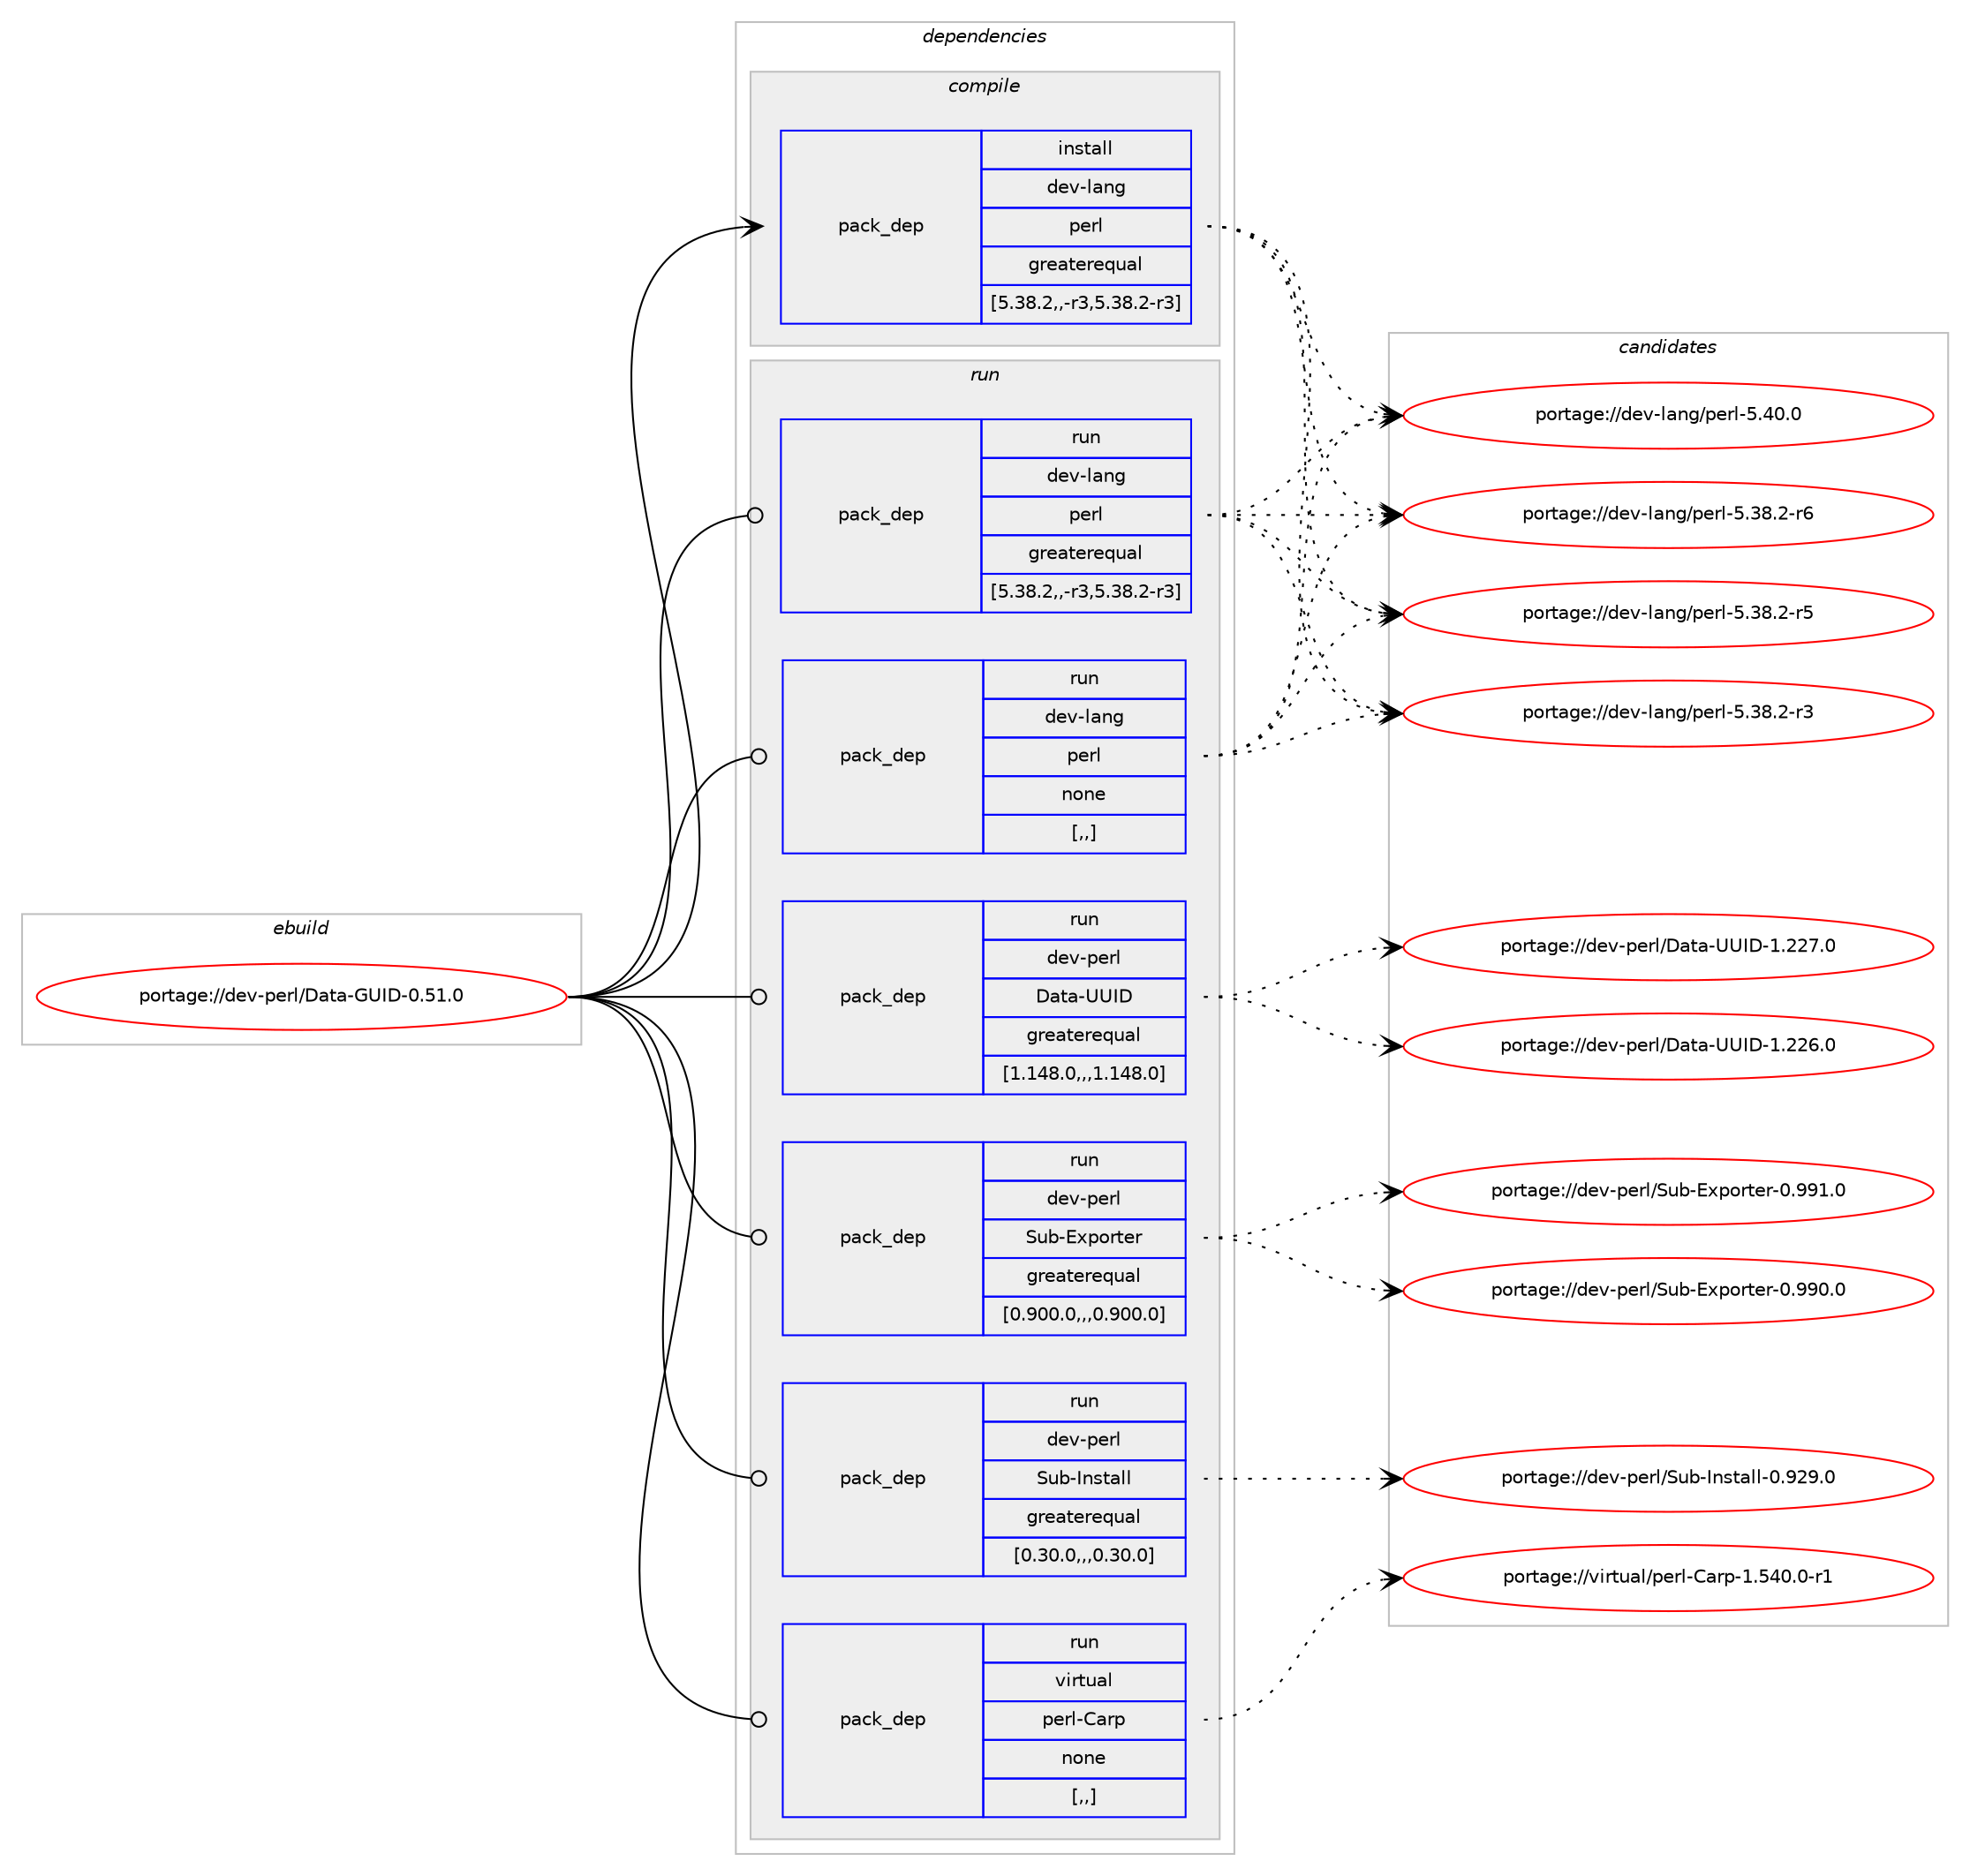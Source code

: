digraph prolog {

# *************
# Graph options
# *************

newrank=true;
concentrate=true;
compound=true;
graph [rankdir=LR,fontname=Helvetica,fontsize=10,ranksep=1.5];#, ranksep=2.5, nodesep=0.2];
edge  [arrowhead=vee];
node  [fontname=Helvetica,fontsize=10];

# **********
# The ebuild
# **********

subgraph cluster_leftcol {
color=gray;
label=<<i>ebuild</i>>;
id [label="portage://dev-perl/Data-GUID-0.51.0", color=red, width=4, href="../dev-perl/Data-GUID-0.51.0.svg"];
}

# ****************
# The dependencies
# ****************

subgraph cluster_midcol {
color=gray;
label=<<i>dependencies</i>>;
subgraph cluster_compile {
fillcolor="#eeeeee";
style=filled;
label=<<i>compile</i>>;
subgraph pack97408 {
dependency128476 [label=<<TABLE BORDER="0" CELLBORDER="1" CELLSPACING="0" CELLPADDING="4" WIDTH="220"><TR><TD ROWSPAN="6" CELLPADDING="30">pack_dep</TD></TR><TR><TD WIDTH="110">install</TD></TR><TR><TD>dev-lang</TD></TR><TR><TD>perl</TD></TR><TR><TD>greaterequal</TD></TR><TR><TD>[5.38.2,,-r3,5.38.2-r3]</TD></TR></TABLE>>, shape=none, color=blue];
}
id:e -> dependency128476:w [weight=20,style="solid",arrowhead="vee"];
}
subgraph cluster_compileandrun {
fillcolor="#eeeeee";
style=filled;
label=<<i>compile and run</i>>;
}
subgraph cluster_run {
fillcolor="#eeeeee";
style=filled;
label=<<i>run</i>>;
subgraph pack97409 {
dependency128477 [label=<<TABLE BORDER="0" CELLBORDER="1" CELLSPACING="0" CELLPADDING="4" WIDTH="220"><TR><TD ROWSPAN="6" CELLPADDING="30">pack_dep</TD></TR><TR><TD WIDTH="110">run</TD></TR><TR><TD>dev-lang</TD></TR><TR><TD>perl</TD></TR><TR><TD>greaterequal</TD></TR><TR><TD>[5.38.2,,-r3,5.38.2-r3]</TD></TR></TABLE>>, shape=none, color=blue];
}
id:e -> dependency128477:w [weight=20,style="solid",arrowhead="odot"];
subgraph pack97410 {
dependency128478 [label=<<TABLE BORDER="0" CELLBORDER="1" CELLSPACING="0" CELLPADDING="4" WIDTH="220"><TR><TD ROWSPAN="6" CELLPADDING="30">pack_dep</TD></TR><TR><TD WIDTH="110">run</TD></TR><TR><TD>dev-lang</TD></TR><TR><TD>perl</TD></TR><TR><TD>none</TD></TR><TR><TD>[,,]</TD></TR></TABLE>>, shape=none, color=blue];
}
id:e -> dependency128478:w [weight=20,style="solid",arrowhead="odot"];
subgraph pack97411 {
dependency128479 [label=<<TABLE BORDER="0" CELLBORDER="1" CELLSPACING="0" CELLPADDING="4" WIDTH="220"><TR><TD ROWSPAN="6" CELLPADDING="30">pack_dep</TD></TR><TR><TD WIDTH="110">run</TD></TR><TR><TD>dev-perl</TD></TR><TR><TD>Data-UUID</TD></TR><TR><TD>greaterequal</TD></TR><TR><TD>[1.148.0,,,1.148.0]</TD></TR></TABLE>>, shape=none, color=blue];
}
id:e -> dependency128479:w [weight=20,style="solid",arrowhead="odot"];
subgraph pack97412 {
dependency128480 [label=<<TABLE BORDER="0" CELLBORDER="1" CELLSPACING="0" CELLPADDING="4" WIDTH="220"><TR><TD ROWSPAN="6" CELLPADDING="30">pack_dep</TD></TR><TR><TD WIDTH="110">run</TD></TR><TR><TD>dev-perl</TD></TR><TR><TD>Sub-Exporter</TD></TR><TR><TD>greaterequal</TD></TR><TR><TD>[0.900.0,,,0.900.0]</TD></TR></TABLE>>, shape=none, color=blue];
}
id:e -> dependency128480:w [weight=20,style="solid",arrowhead="odot"];
subgraph pack97413 {
dependency128481 [label=<<TABLE BORDER="0" CELLBORDER="1" CELLSPACING="0" CELLPADDING="4" WIDTH="220"><TR><TD ROWSPAN="6" CELLPADDING="30">pack_dep</TD></TR><TR><TD WIDTH="110">run</TD></TR><TR><TD>dev-perl</TD></TR><TR><TD>Sub-Install</TD></TR><TR><TD>greaterequal</TD></TR><TR><TD>[0.30.0,,,0.30.0]</TD></TR></TABLE>>, shape=none, color=blue];
}
id:e -> dependency128481:w [weight=20,style="solid",arrowhead="odot"];
subgraph pack97414 {
dependency128482 [label=<<TABLE BORDER="0" CELLBORDER="1" CELLSPACING="0" CELLPADDING="4" WIDTH="220"><TR><TD ROWSPAN="6" CELLPADDING="30">pack_dep</TD></TR><TR><TD WIDTH="110">run</TD></TR><TR><TD>virtual</TD></TR><TR><TD>perl-Carp</TD></TR><TR><TD>none</TD></TR><TR><TD>[,,]</TD></TR></TABLE>>, shape=none, color=blue];
}
id:e -> dependency128482:w [weight=20,style="solid",arrowhead="odot"];
}
}

# **************
# The candidates
# **************

subgraph cluster_choices {
rank=same;
color=gray;
label=<<i>candidates</i>>;

subgraph choice97408 {
color=black;
nodesep=1;
choice10010111845108971101034711210111410845534652484648 [label="portage://dev-lang/perl-5.40.0", color=red, width=4,href="../dev-lang/perl-5.40.0.svg"];
choice100101118451089711010347112101114108455346515646504511454 [label="portage://dev-lang/perl-5.38.2-r6", color=red, width=4,href="../dev-lang/perl-5.38.2-r6.svg"];
choice100101118451089711010347112101114108455346515646504511453 [label="portage://dev-lang/perl-5.38.2-r5", color=red, width=4,href="../dev-lang/perl-5.38.2-r5.svg"];
choice100101118451089711010347112101114108455346515646504511451 [label="portage://dev-lang/perl-5.38.2-r3", color=red, width=4,href="../dev-lang/perl-5.38.2-r3.svg"];
dependency128476:e -> choice10010111845108971101034711210111410845534652484648:w [style=dotted,weight="100"];
dependency128476:e -> choice100101118451089711010347112101114108455346515646504511454:w [style=dotted,weight="100"];
dependency128476:e -> choice100101118451089711010347112101114108455346515646504511453:w [style=dotted,weight="100"];
dependency128476:e -> choice100101118451089711010347112101114108455346515646504511451:w [style=dotted,weight="100"];
}
subgraph choice97409 {
color=black;
nodesep=1;
choice10010111845108971101034711210111410845534652484648 [label="portage://dev-lang/perl-5.40.0", color=red, width=4,href="../dev-lang/perl-5.40.0.svg"];
choice100101118451089711010347112101114108455346515646504511454 [label="portage://dev-lang/perl-5.38.2-r6", color=red, width=4,href="../dev-lang/perl-5.38.2-r6.svg"];
choice100101118451089711010347112101114108455346515646504511453 [label="portage://dev-lang/perl-5.38.2-r5", color=red, width=4,href="../dev-lang/perl-5.38.2-r5.svg"];
choice100101118451089711010347112101114108455346515646504511451 [label="portage://dev-lang/perl-5.38.2-r3", color=red, width=4,href="../dev-lang/perl-5.38.2-r3.svg"];
dependency128477:e -> choice10010111845108971101034711210111410845534652484648:w [style=dotted,weight="100"];
dependency128477:e -> choice100101118451089711010347112101114108455346515646504511454:w [style=dotted,weight="100"];
dependency128477:e -> choice100101118451089711010347112101114108455346515646504511453:w [style=dotted,weight="100"];
dependency128477:e -> choice100101118451089711010347112101114108455346515646504511451:w [style=dotted,weight="100"];
}
subgraph choice97410 {
color=black;
nodesep=1;
choice10010111845108971101034711210111410845534652484648 [label="portage://dev-lang/perl-5.40.0", color=red, width=4,href="../dev-lang/perl-5.40.0.svg"];
choice100101118451089711010347112101114108455346515646504511454 [label="portage://dev-lang/perl-5.38.2-r6", color=red, width=4,href="../dev-lang/perl-5.38.2-r6.svg"];
choice100101118451089711010347112101114108455346515646504511453 [label="portage://dev-lang/perl-5.38.2-r5", color=red, width=4,href="../dev-lang/perl-5.38.2-r5.svg"];
choice100101118451089711010347112101114108455346515646504511451 [label="portage://dev-lang/perl-5.38.2-r3", color=red, width=4,href="../dev-lang/perl-5.38.2-r3.svg"];
dependency128478:e -> choice10010111845108971101034711210111410845534652484648:w [style=dotted,weight="100"];
dependency128478:e -> choice100101118451089711010347112101114108455346515646504511454:w [style=dotted,weight="100"];
dependency128478:e -> choice100101118451089711010347112101114108455346515646504511453:w [style=dotted,weight="100"];
dependency128478:e -> choice100101118451089711010347112101114108455346515646504511451:w [style=dotted,weight="100"];
}
subgraph choice97411 {
color=black;
nodesep=1;
choice100101118451121011141084768971169745858573684549465050554648 [label="portage://dev-perl/Data-UUID-1.227.0", color=red, width=4,href="../dev-perl/Data-UUID-1.227.0.svg"];
choice100101118451121011141084768971169745858573684549465050544648 [label="portage://dev-perl/Data-UUID-1.226.0", color=red, width=4,href="../dev-perl/Data-UUID-1.226.0.svg"];
dependency128479:e -> choice100101118451121011141084768971169745858573684549465050554648:w [style=dotted,weight="100"];
dependency128479:e -> choice100101118451121011141084768971169745858573684549465050544648:w [style=dotted,weight="100"];
}
subgraph choice97412 {
color=black;
nodesep=1;
choice1001011184511210111410847831179845691201121111141161011144548465757494648 [label="portage://dev-perl/Sub-Exporter-0.991.0", color=red, width=4,href="../dev-perl/Sub-Exporter-0.991.0.svg"];
choice1001011184511210111410847831179845691201121111141161011144548465757484648 [label="portage://dev-perl/Sub-Exporter-0.990.0", color=red, width=4,href="../dev-perl/Sub-Exporter-0.990.0.svg"];
dependency128480:e -> choice1001011184511210111410847831179845691201121111141161011144548465757494648:w [style=dotted,weight="100"];
dependency128480:e -> choice1001011184511210111410847831179845691201121111141161011144548465757484648:w [style=dotted,weight="100"];
}
subgraph choice97413 {
color=black;
nodesep=1;
choice100101118451121011141084783117984573110115116971081084548465750574648 [label="portage://dev-perl/Sub-Install-0.929.0", color=red, width=4,href="../dev-perl/Sub-Install-0.929.0.svg"];
dependency128481:e -> choice100101118451121011141084783117984573110115116971081084548465750574648:w [style=dotted,weight="100"];
}
subgraph choice97414 {
color=black;
nodesep=1;
choice118105114116117971084711210111410845679711411245494653524846484511449 [label="portage://virtual/perl-Carp-1.540.0-r1", color=red, width=4,href="../virtual/perl-Carp-1.540.0-r1.svg"];
dependency128482:e -> choice118105114116117971084711210111410845679711411245494653524846484511449:w [style=dotted,weight="100"];
}
}

}
